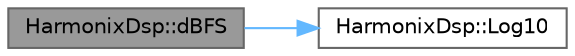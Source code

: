 digraph "HarmonixDsp::dBFS"
{
 // INTERACTIVE_SVG=YES
 // LATEX_PDF_SIZE
  bgcolor="transparent";
  edge [fontname=Helvetica,fontsize=10,labelfontname=Helvetica,labelfontsize=10];
  node [fontname=Helvetica,fontsize=10,shape=box,height=0.2,width=0.4];
  rankdir="LR";
  Node1 [id="Node000001",label="HarmonixDsp::dBFS",height=0.2,width=0.4,color="gray40", fillcolor="grey60", style="filled", fontcolor="black",tooltip=" "];
  Node1 -> Node2 [id="edge1_Node000001_Node000002",color="steelblue1",style="solid",tooltip=" "];
  Node2 [id="Node000002",label="HarmonixDsp::Log10",height=0.2,width=0.4,color="grey40", fillcolor="white", style="filled",URL="$d0/db6/namespaceHarmonixDsp.html#a60a767a1a0d7b5e397b80c8c4f95568c",tooltip=" "];
}
